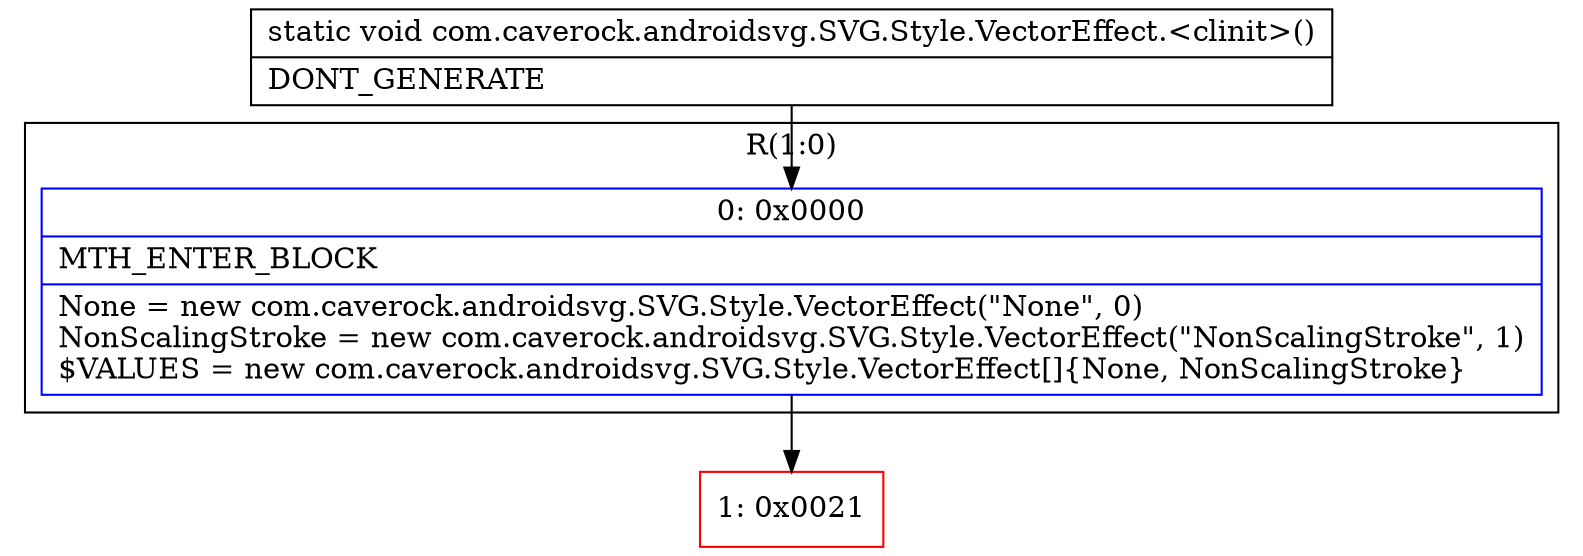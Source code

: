 digraph "CFG forcom.caverock.androidsvg.SVG.Style.VectorEffect.\<clinit\>()V" {
subgraph cluster_Region_583823814 {
label = "R(1:0)";
node [shape=record,color=blue];
Node_0 [shape=record,label="{0\:\ 0x0000|MTH_ENTER_BLOCK\l|None = new com.caverock.androidsvg.SVG.Style.VectorEffect(\"None\", 0)\lNonScalingStroke = new com.caverock.androidsvg.SVG.Style.VectorEffect(\"NonScalingStroke\", 1)\l$VALUES = new com.caverock.androidsvg.SVG.Style.VectorEffect[]\{None, NonScalingStroke\}\l}"];
}
Node_1 [shape=record,color=red,label="{1\:\ 0x0021}"];
MethodNode[shape=record,label="{static void com.caverock.androidsvg.SVG.Style.VectorEffect.\<clinit\>()  | DONT_GENERATE\l}"];
MethodNode -> Node_0;
Node_0 -> Node_1;
}


